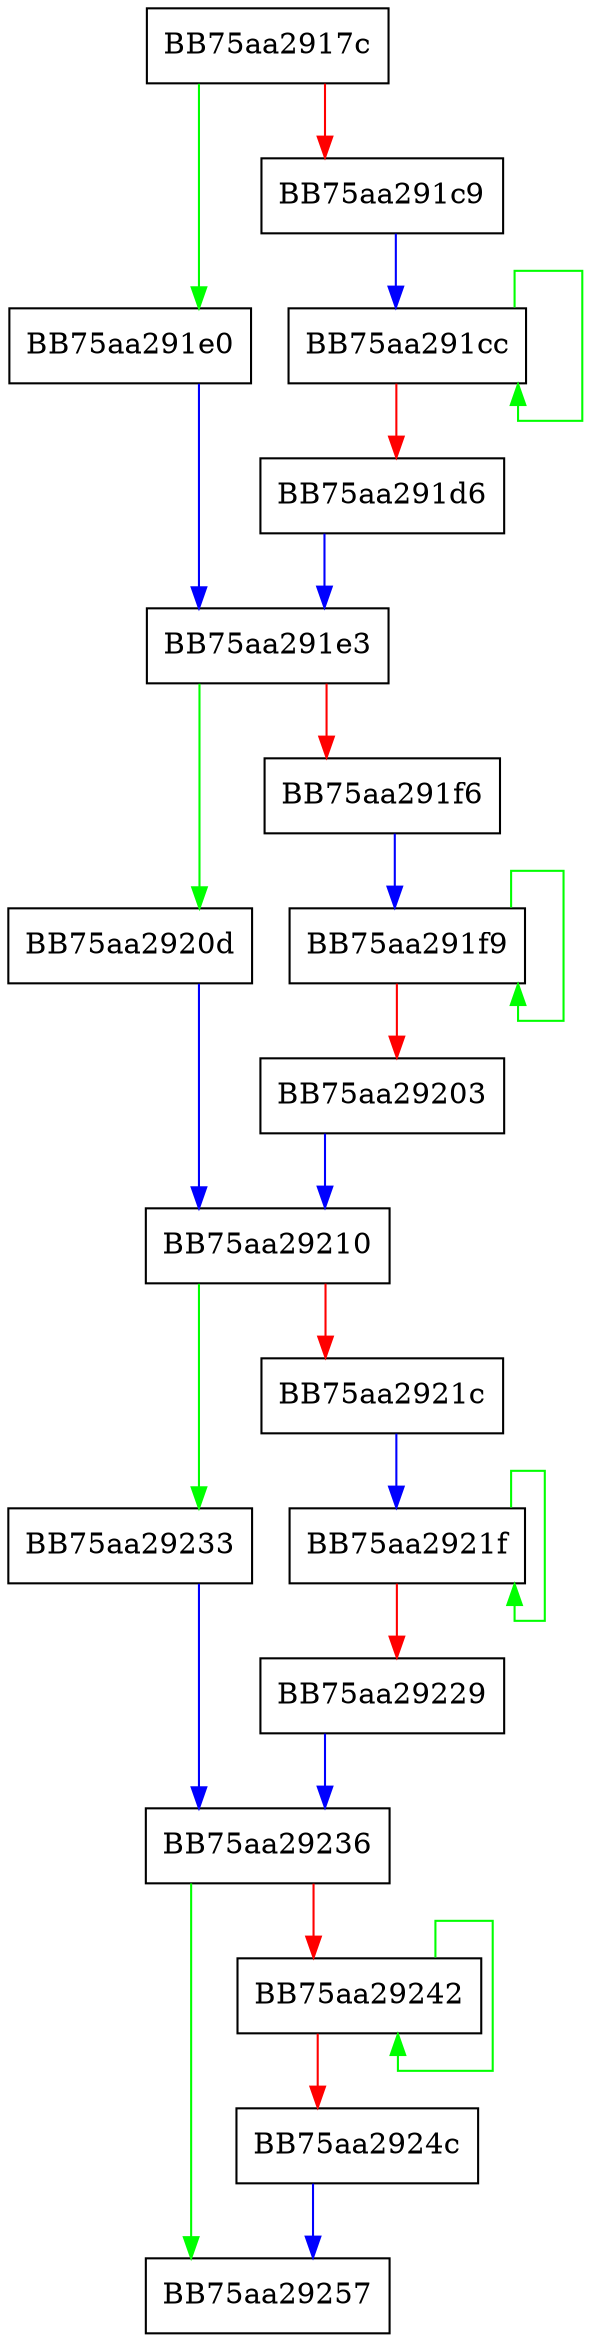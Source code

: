 digraph WPP_SF_SSSS {
  node [shape="box"];
  graph [splines=ortho];
  BB75aa2917c -> BB75aa291e0 [color="green"];
  BB75aa2917c -> BB75aa291c9 [color="red"];
  BB75aa291c9 -> BB75aa291cc [color="blue"];
  BB75aa291cc -> BB75aa291cc [color="green"];
  BB75aa291cc -> BB75aa291d6 [color="red"];
  BB75aa291d6 -> BB75aa291e3 [color="blue"];
  BB75aa291e0 -> BB75aa291e3 [color="blue"];
  BB75aa291e3 -> BB75aa2920d [color="green"];
  BB75aa291e3 -> BB75aa291f6 [color="red"];
  BB75aa291f6 -> BB75aa291f9 [color="blue"];
  BB75aa291f9 -> BB75aa291f9 [color="green"];
  BB75aa291f9 -> BB75aa29203 [color="red"];
  BB75aa29203 -> BB75aa29210 [color="blue"];
  BB75aa2920d -> BB75aa29210 [color="blue"];
  BB75aa29210 -> BB75aa29233 [color="green"];
  BB75aa29210 -> BB75aa2921c [color="red"];
  BB75aa2921c -> BB75aa2921f [color="blue"];
  BB75aa2921f -> BB75aa2921f [color="green"];
  BB75aa2921f -> BB75aa29229 [color="red"];
  BB75aa29229 -> BB75aa29236 [color="blue"];
  BB75aa29233 -> BB75aa29236 [color="blue"];
  BB75aa29236 -> BB75aa29257 [color="green"];
  BB75aa29236 -> BB75aa29242 [color="red"];
  BB75aa29242 -> BB75aa29242 [color="green"];
  BB75aa29242 -> BB75aa2924c [color="red"];
  BB75aa2924c -> BB75aa29257 [color="blue"];
}
